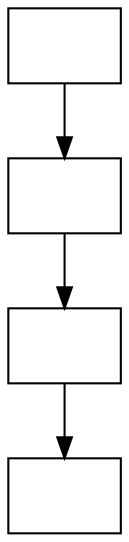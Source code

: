 digraph G {

  rankdir="TB"
  nodesep=0.25
  compound=true
  
  node[shape=box]

  Picard -> Riker
  Riker -> Worf
  Worf -> Locutus

  Picard[shape=rectangle label="" image="picard-tips.png"]
  Riker[shape=rectangle label="" image="riker-googling.png"]
  Worf[shape=rectangle label="" image="worf-email.png"]
  Locutus[shape=rectangle label="" image="locutus-tips.png"]
}

